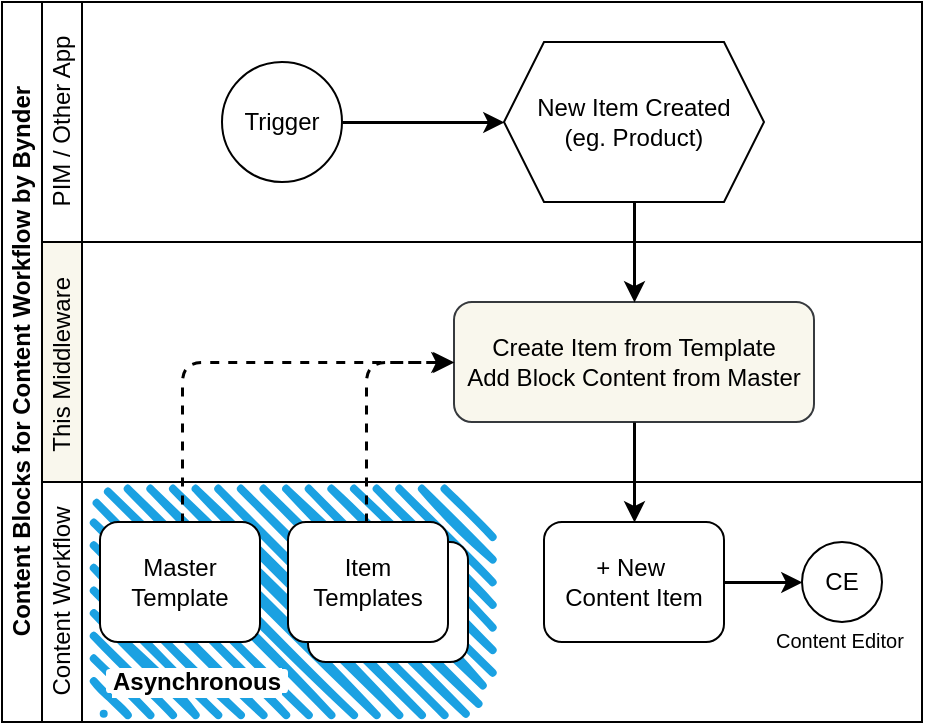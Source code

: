 <mxfile version="26.2.5">
  <diagram id="prtHgNgQTEPvFCAcTncT" name="Page-1">
    <mxGraphModel dx="1026" dy="1002" grid="1" gridSize="10" guides="1" tooltips="1" connect="1" arrows="1" fold="1" page="1" pageScale="1" pageWidth="827" pageHeight="1169" math="0" shadow="0">
      <root>
        <mxCell id="0" />
        <mxCell id="1" parent="0" />
        <mxCell id="dNxyNK7c78bLwvsdeMH5-19" value="Content Blocks for Content Workflow by Bynder" style="swimlane;html=1;childLayout=stackLayout;resizeParent=1;resizeParentMax=0;horizontal=0;startSize=20;horizontalStack=0;" parent="1" vertex="1">
          <mxGeometry x="120" y="60" width="460" height="360" as="geometry" />
        </mxCell>
        <mxCell id="dNxyNK7c78bLwvsdeMH5-20" value="&lt;span style=&quot;font-weight: normal;&quot;&gt;PIM / Other App&lt;/span&gt;" style="swimlane;html=1;startSize=20;horizontal=0;" parent="dNxyNK7c78bLwvsdeMH5-19" vertex="1">
          <mxGeometry x="20" width="440" height="120" as="geometry" />
        </mxCell>
        <mxCell id="To7_hax132ZgTaBnYfoS-15" value="" style="edgeStyle=orthogonalEdgeStyle;rounded=0;orthogonalLoop=1;jettySize=auto;html=1;strokeWidth=1.5;" edge="1" parent="dNxyNK7c78bLwvsdeMH5-20" source="To7_hax132ZgTaBnYfoS-1" target="To7_hax132ZgTaBnYfoS-13">
          <mxGeometry relative="1" as="geometry" />
        </mxCell>
        <mxCell id="To7_hax132ZgTaBnYfoS-1" value="Trigger" style="ellipse;whiteSpace=wrap;html=1;fillStyle=solid;fillColor=light-dark(#FFFFFF,#4A7A72);gradientColor=none;gradientDirection=radial;" vertex="1" parent="dNxyNK7c78bLwvsdeMH5-20">
          <mxGeometry x="90" y="30" width="60" height="60" as="geometry" />
        </mxCell>
        <mxCell id="To7_hax132ZgTaBnYfoS-13" value="New Item Created&lt;br&gt;(eg. Product)" style="shape=hexagon;perimeter=hexagonPerimeter2;whiteSpace=wrap;html=1;fixedSize=1;size=20;" vertex="1" parent="dNxyNK7c78bLwvsdeMH5-20">
          <mxGeometry x="231" y="20" width="130" height="80" as="geometry" />
        </mxCell>
        <mxCell id="dNxyNK7c78bLwvsdeMH5-21" value="&lt;span style=&quot;font-weight: normal;&quot;&gt;This Middleware&amp;nbsp;&lt;/span&gt;" style="swimlane;html=1;startSize=20;horizontal=0;fillStyle=auto;fillColor=light-dark(#F9F7ED,#4F396B);gradientColor=none;gradientDirection=radial;" parent="dNxyNK7c78bLwvsdeMH5-19" vertex="1">
          <mxGeometry x="20" y="120" width="440" height="120" as="geometry" />
        </mxCell>
        <mxCell id="To7_hax132ZgTaBnYfoS-64" value="Create Item from Template&lt;div&gt;Add Block Content from Master&lt;/div&gt;" style="rounded=1;whiteSpace=wrap;html=1;fontFamily=Helvetica;fontSize=12;align=center;fillColor=light-dark(#F9F7ED,#70557D);fillStyle=solid;strokeColor=light-dark(#36393D,#FFFFFF);gradientColor=none;gradientDirection=radial;" vertex="1" parent="dNxyNK7c78bLwvsdeMH5-21">
          <mxGeometry x="206" y="30" width="180" height="60" as="geometry" />
        </mxCell>
        <mxCell id="dNxyNK7c78bLwvsdeMH5-22" value="&lt;span style=&quot;font-weight: normal;&quot;&gt;Content Workflow&lt;/span&gt;" style="swimlane;html=1;startSize=20;horizontal=0;" parent="dNxyNK7c78bLwvsdeMH5-19" vertex="1">
          <mxGeometry x="20" y="240" width="440" height="120" as="geometry" />
        </mxCell>
        <mxCell id="To7_hax132ZgTaBnYfoS-7" value="" style="rounded=1;whiteSpace=wrap;html=1;strokeWidth=2;fillWeight=4;hachureGap=8;hachureAngle=45;fillColor=#1ba1e2;sketch=1;fontColor=#ffffff;strokeColor=none;movable=0;resizable=0;rotatable=0;deletable=0;editable=0;locked=1;connectable=0;" vertex="1" parent="dNxyNK7c78bLwvsdeMH5-22">
          <mxGeometry x="24" y="5" width="196" height="113" as="geometry" />
        </mxCell>
        <mxCell id="To7_hax132ZgTaBnYfoS-80" value="&lt;font style=&quot;font-size: 12px; color: light-dark(rgb(0, 0, 0), rgb(25, 140, 196));&quot;&gt;&lt;b&gt;Asynchronous&lt;/b&gt;&lt;/font&gt;" style="rounded=1;whiteSpace=wrap;html=1;fontFamily=Helvetica;fontSize=11;fontColor=default;labelBackgroundColor=default;strokeColor=none;" vertex="1" parent="dNxyNK7c78bLwvsdeMH5-22">
          <mxGeometry x="32" y="93.5" width="91" height="12" as="geometry" />
        </mxCell>
        <mxCell id="To7_hax132ZgTaBnYfoS-70" style="edgeStyle=orthogonalEdgeStyle;shape=connector;rounded=0;orthogonalLoop=1;jettySize=auto;html=1;exitX=1;exitY=0.5;exitDx=0;exitDy=0;strokeColor=default;strokeWidth=1.5;align=center;verticalAlign=middle;fontFamily=Helvetica;fontSize=11;fontColor=default;labelBackgroundColor=default;endArrow=classic;" edge="1" parent="dNxyNK7c78bLwvsdeMH5-22" source="dNxyNK7c78bLwvsdeMH5-30" target="dNxyNK7c78bLwvsdeMH5-32">
          <mxGeometry relative="1" as="geometry" />
        </mxCell>
        <mxCell id="dNxyNK7c78bLwvsdeMH5-24" value="Master Template" style="rounded=1;whiteSpace=wrap;html=1;fontFamily=Helvetica;fontSize=12;fontColor=#000000;align=center;" parent="dNxyNK7c78bLwvsdeMH5-22" vertex="1">
          <mxGeometry x="29" y="20" width="80" height="60" as="geometry" />
        </mxCell>
        <mxCell id="To7_hax132ZgTaBnYfoS-61" value="" style="group" vertex="1" connectable="0" parent="dNxyNK7c78bLwvsdeMH5-22">
          <mxGeometry x="123" y="20" width="90" height="70" as="geometry" />
        </mxCell>
        <mxCell id="To7_hax132ZgTaBnYfoS-37" value="Master Template" style="rounded=1;whiteSpace=wrap;html=1;fontFamily=Helvetica;fontSize=12;fontColor=#000000;align=center;" vertex="1" parent="To7_hax132ZgTaBnYfoS-61">
          <mxGeometry x="10" y="10" width="80" height="60" as="geometry" />
        </mxCell>
        <mxCell id="To7_hax132ZgTaBnYfoS-38" value="Item&lt;div&gt;Templates&lt;/div&gt;" style="rounded=1;whiteSpace=wrap;html=1;fontFamily=Helvetica;fontSize=12;fontColor=#000000;align=center;" vertex="1" parent="To7_hax132ZgTaBnYfoS-61">
          <mxGeometry width="80" height="60" as="geometry" />
        </mxCell>
        <mxCell id="dNxyNK7c78bLwvsdeMH5-30" value="+ New&amp;nbsp;&lt;div&gt;Content Item&lt;/div&gt;" style="rounded=1;whiteSpace=wrap;html=1;fontFamily=Helvetica;fontSize=12;fontColor=#000000;align=center;" parent="dNxyNK7c78bLwvsdeMH5-22" vertex="1">
          <mxGeometry x="251" y="20" width="90" height="60" as="geometry" />
        </mxCell>
        <mxCell id="dNxyNK7c78bLwvsdeMH5-32" value="CE" style="ellipse;whiteSpace=wrap;html=1;" parent="dNxyNK7c78bLwvsdeMH5-22" vertex="1">
          <mxGeometry x="380" y="30" width="40" height="40" as="geometry" />
        </mxCell>
        <mxCell id="To7_hax132ZgTaBnYfoS-18" value="&lt;font style=&quot;&quot;&gt;&lt;span style=&quot;font-size: 10px;&quot;&gt;Content Editor&lt;/span&gt;&lt;/font&gt;" style="text;strokeColor=none;fillColor=none;align=left;verticalAlign=top;spacingLeft=4;spacingRight=4;overflow=hidden;rotatable=0;points=[[0,0.5],[1,0.5]];portConstraint=eastwest;whiteSpace=wrap;html=1;" vertex="1" parent="dNxyNK7c78bLwvsdeMH5-22">
          <mxGeometry x="360.5" y="65" width="79" height="26" as="geometry" />
        </mxCell>
        <mxCell id="dNxyNK7c78bLwvsdeMH5-27" value="" style="edgeStyle=orthogonalEdgeStyle;rounded=1;orthogonalLoop=1;jettySize=auto;html=1;dashed=1;endArrow=classic;endFill=1;strokeColor=default;strokeWidth=1.5;curved=0;entryX=0;entryY=0.5;entryDx=0;entryDy=0;" parent="dNxyNK7c78bLwvsdeMH5-19" source="dNxyNK7c78bLwvsdeMH5-24" target="To7_hax132ZgTaBnYfoS-64" edge="1">
          <mxGeometry relative="1" as="geometry">
            <mxPoint x="250" y="180" as="targetPoint" />
            <Array as="points">
              <mxPoint x="90" y="180" />
            </Array>
          </mxGeometry>
        </mxCell>
        <mxCell id="To7_hax132ZgTaBnYfoS-69" style="edgeStyle=orthogonalEdgeStyle;shape=connector;rounded=1;orthogonalLoop=1;jettySize=auto;html=1;exitX=0.5;exitY=0;exitDx=0;exitDy=0;entryX=0;entryY=0.5;entryDx=0;entryDy=0;strokeColor=default;strokeWidth=1.5;align=center;verticalAlign=middle;fontFamily=Helvetica;fontSize=11;fontColor=default;labelBackgroundColor=default;endArrow=classic;curved=0;dashed=1;" edge="1" parent="dNxyNK7c78bLwvsdeMH5-19">
          <mxGeometry relative="1" as="geometry">
            <mxPoint x="182" y="260" as="sourcePoint" />
            <mxPoint x="225" y="180" as="targetPoint" />
            <Array as="points">
              <mxPoint x="182" y="180" />
            </Array>
          </mxGeometry>
        </mxCell>
        <mxCell id="To7_hax132ZgTaBnYfoS-82" value="" style="edgeStyle=orthogonalEdgeStyle;shape=connector;rounded=0;orthogonalLoop=1;jettySize=auto;html=1;strokeColor=default;strokeWidth=1.5;align=center;verticalAlign=middle;fontFamily=Helvetica;fontSize=11;fontColor=default;labelBackgroundColor=default;endArrow=classic;" edge="1" parent="dNxyNK7c78bLwvsdeMH5-19" source="To7_hax132ZgTaBnYfoS-64" target="dNxyNK7c78bLwvsdeMH5-30">
          <mxGeometry relative="1" as="geometry" />
        </mxCell>
        <mxCell id="To7_hax132ZgTaBnYfoS-83" value="" style="edgeStyle=orthogonalEdgeStyle;shape=connector;rounded=0;orthogonalLoop=1;jettySize=auto;html=1;strokeColor=default;strokeWidth=1.5;align=center;verticalAlign=middle;fontFamily=Helvetica;fontSize=11;fontColor=default;labelBackgroundColor=default;endArrow=classic;" edge="1" parent="dNxyNK7c78bLwvsdeMH5-19" source="To7_hax132ZgTaBnYfoS-13" target="To7_hax132ZgTaBnYfoS-64">
          <mxGeometry relative="1" as="geometry" />
        </mxCell>
      </root>
    </mxGraphModel>
  </diagram>
</mxfile>
